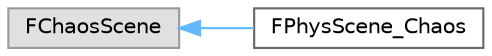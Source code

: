 digraph "Graphical Class Hierarchy"
{
 // INTERACTIVE_SVG=YES
 // LATEX_PDF_SIZE
  bgcolor="transparent";
  edge [fontname=Helvetica,fontsize=10,labelfontname=Helvetica,labelfontsize=10];
  node [fontname=Helvetica,fontsize=10,shape=box,height=0.2,width=0.4];
  rankdir="LR";
  Node0 [id="Node000000",label="FChaosScene",height=0.2,width=0.4,color="grey60", fillcolor="#E0E0E0", style="filled",tooltip=" "];
  Node0 -> Node1 [id="edge3537_Node000000_Node000001",dir="back",color="steelblue1",style="solid",tooltip=" "];
  Node1 [id="Node000001",label="FPhysScene_Chaos",height=0.2,width=0.4,color="grey40", fillcolor="white", style="filled",URL="$d7/dec/classFPhysScene__Chaos.html",tooltip="Low level Chaos scene used when building custom simulations that don't exist in the main world physic..."];
}
